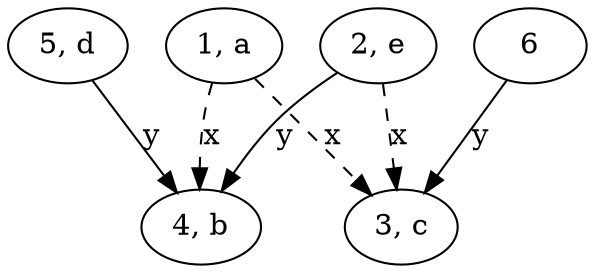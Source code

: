 digraph invalid_result {
    "1, a" -> "3, c" [label=x, style=dashed]
    "1, a" -> "4, b" [label=x, style=dashed]
    "2, e" -> "3, c" [label=x, style=dashed]
    "5, d" -> "4, b" [label=y]
    6 -> "3, c" [label=y]
    "2, e" -> "4, b" [label=y]
}
